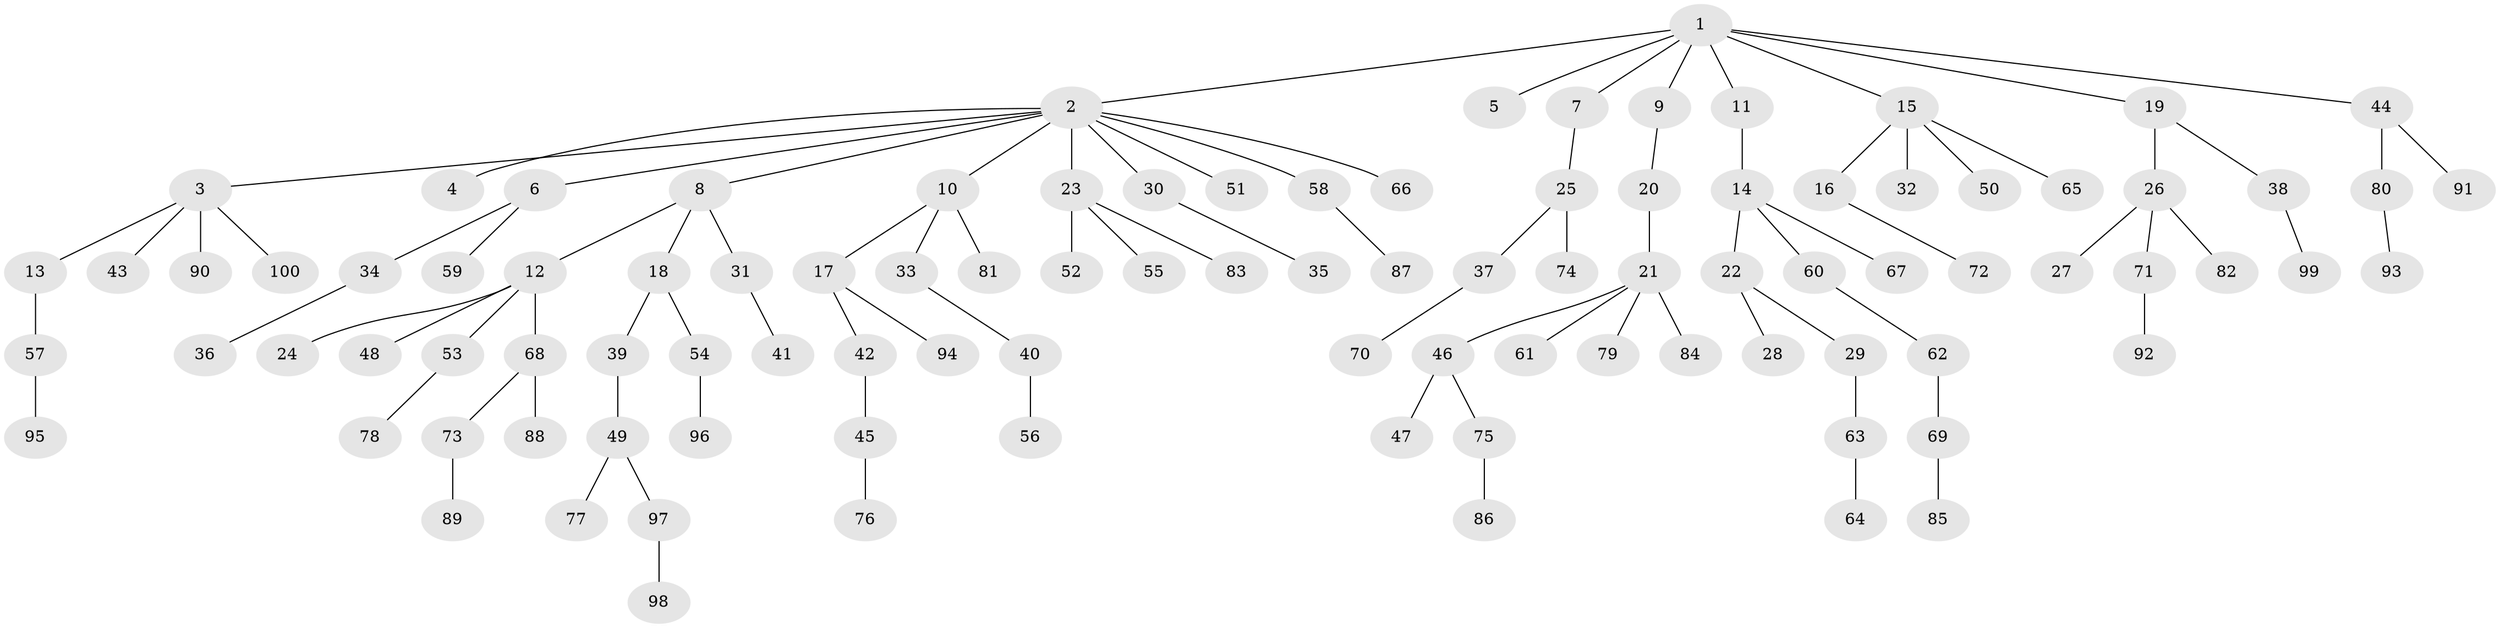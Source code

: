 // Generated by graph-tools (version 1.1) at 2025/38/02/21/25 10:38:55]
// undirected, 100 vertices, 99 edges
graph export_dot {
graph [start="1"]
  node [color=gray90,style=filled];
  1;
  2;
  3;
  4;
  5;
  6;
  7;
  8;
  9;
  10;
  11;
  12;
  13;
  14;
  15;
  16;
  17;
  18;
  19;
  20;
  21;
  22;
  23;
  24;
  25;
  26;
  27;
  28;
  29;
  30;
  31;
  32;
  33;
  34;
  35;
  36;
  37;
  38;
  39;
  40;
  41;
  42;
  43;
  44;
  45;
  46;
  47;
  48;
  49;
  50;
  51;
  52;
  53;
  54;
  55;
  56;
  57;
  58;
  59;
  60;
  61;
  62;
  63;
  64;
  65;
  66;
  67;
  68;
  69;
  70;
  71;
  72;
  73;
  74;
  75;
  76;
  77;
  78;
  79;
  80;
  81;
  82;
  83;
  84;
  85;
  86;
  87;
  88;
  89;
  90;
  91;
  92;
  93;
  94;
  95;
  96;
  97;
  98;
  99;
  100;
  1 -- 2;
  1 -- 5;
  1 -- 7;
  1 -- 9;
  1 -- 11;
  1 -- 15;
  1 -- 19;
  1 -- 44;
  2 -- 3;
  2 -- 4;
  2 -- 6;
  2 -- 8;
  2 -- 10;
  2 -- 23;
  2 -- 30;
  2 -- 51;
  2 -- 58;
  2 -- 66;
  3 -- 13;
  3 -- 43;
  3 -- 90;
  3 -- 100;
  6 -- 34;
  6 -- 59;
  7 -- 25;
  8 -- 12;
  8 -- 18;
  8 -- 31;
  9 -- 20;
  10 -- 17;
  10 -- 33;
  10 -- 81;
  11 -- 14;
  12 -- 24;
  12 -- 48;
  12 -- 53;
  12 -- 68;
  13 -- 57;
  14 -- 22;
  14 -- 60;
  14 -- 67;
  15 -- 16;
  15 -- 32;
  15 -- 50;
  15 -- 65;
  16 -- 72;
  17 -- 42;
  17 -- 94;
  18 -- 39;
  18 -- 54;
  19 -- 26;
  19 -- 38;
  20 -- 21;
  21 -- 46;
  21 -- 61;
  21 -- 79;
  21 -- 84;
  22 -- 28;
  22 -- 29;
  23 -- 52;
  23 -- 55;
  23 -- 83;
  25 -- 37;
  25 -- 74;
  26 -- 27;
  26 -- 71;
  26 -- 82;
  29 -- 63;
  30 -- 35;
  31 -- 41;
  33 -- 40;
  34 -- 36;
  37 -- 70;
  38 -- 99;
  39 -- 49;
  40 -- 56;
  42 -- 45;
  44 -- 80;
  44 -- 91;
  45 -- 76;
  46 -- 47;
  46 -- 75;
  49 -- 77;
  49 -- 97;
  53 -- 78;
  54 -- 96;
  57 -- 95;
  58 -- 87;
  60 -- 62;
  62 -- 69;
  63 -- 64;
  68 -- 73;
  68 -- 88;
  69 -- 85;
  71 -- 92;
  73 -- 89;
  75 -- 86;
  80 -- 93;
  97 -- 98;
}
